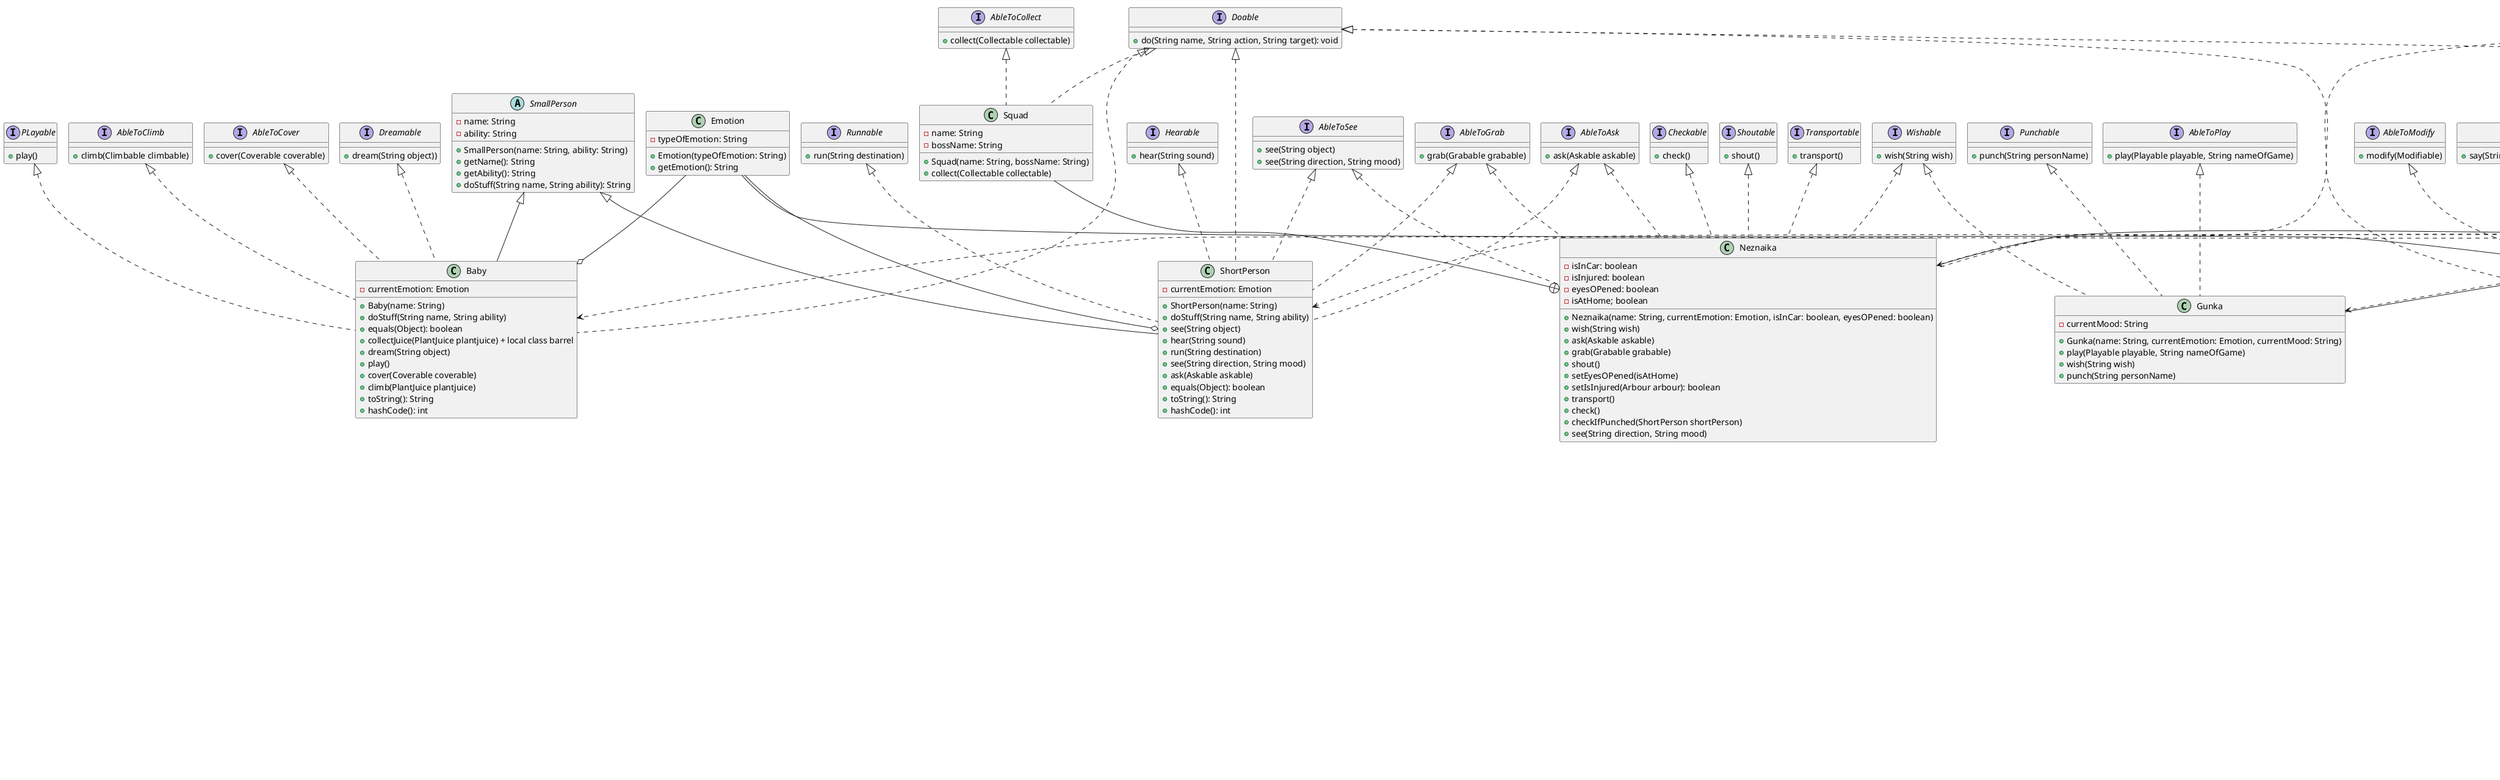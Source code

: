 @startuml
!pragma layout smetana

class Main{
+Main()
+main(String[] args)
}

Main ..> Event
Main ..> Baby
Main ..> ShortPerson
Main ..> Znaika
Main ..> Neznaika
Main ..> Toropyjka
Main ..> Syropchick
Main ..> Gunka
Main ..> Car
Main ..> Breakage
Main ..> Home
Main ..> Arbour
Main ..> Pump
Main ..> Town
Main ..> Plant
Main ..> Doctor

class Event{
- eventName: String
- emotion: String
+Event(eventName: String)
+resultEvent(eventName: String, emotion: String)
+getName(): String
+getEmotion(): String
+toString(): String
+hashCode(): int
+equals(Object): boolean
}
class Emotion{
-typeOfEmotion: String
+Emotion(typeOfEmotion: String)
+getEmotion(): String
}
abstract class SmallPerson{
- name: String
- ability: String
+SmallPerson(name: String, ability: String)
+getName(): String
+getAbility(): String
+doStuff(String name, String ability): String
}
interface Dreamable{
+dream(String object))
}
interface PLayable{
+play()
}
interface Climbable{
+climb()
}
interface AbleToClimb{
+climb(Climbable climbable)
}
class Baby extends SmallPerson implements Doable, Dreamable, PLayable, AbleToCover, AbleToClimb{
- currentEmotion: Emotion
+Baby(name: String)
+doStuff(String name, String ability)
+equals(Object): boolean
+collectJuice(PlantJuice plantjuice) + local class barrel
+dream(String object)
+play()
+cover(Coverable coverable)
+climb(PlantJuice plantjuice)
+toString(): String
+hashCode(): int
}
interface AbleToSee{
+see(String object)
}
interface Runnable{
+run(String destination)
}
interface Hearable{
+hear(String sound)
}
interface AbleToSee{
+see(String direction, String mood)
}
class ShortPerson extends SmallPerson implements AbleToSee, Runnable, Hearable, AbleToGrab, Doable, AbleToAsk{
- currentEmotion: Emotion
+ShortPerson(name: String)
+doStuff(String name, String ability)
+see(String object)
+hear(String sound)
+run(String destination)
+see(String direction, String mood)
+ask(Askable askable)
+equals(Object): boolean
+toString(): String
+hashCode(): int
}
Emotion --o Baby
Emotion --o ShortPerson
Emotion --o Znaika


interface Sayable{
+say(String name, String action): void
}
interface Thinkable{
+think(String name, String action, String durationOfThinking): void
}
interface Doable{
+do(String name, String action, String target): void
}
interface Explainable{
+explain(String name, String action): void
}
enum WeatherType{
SUNNY,
WINDY,
RAINY,
FOGGY,
SNOWY
}
interface Encouterable{
+encounter()
}
abstract Human implements Encouterable, Doable{
#name: String
#currentEmotion: Emotion
+Human(name: String, currentEmotion: Emotion)
+setCurrentEmotion(Town town)
+do(name: String, target: String)
+getName(): String
+encounter()
+equals(Object): boolean
+toString(): String
+hashCode(): int
}
interface Transportable{
+transport()
}
interface AbleToAsk{
+ask(Askable askable)
}
interface Wishable{
+wish(String wish)
}
interface AbleToGrab{
+grab(Grabable grabable)
}
interface Shoutable{
+shout()
}
interface Checkable{
+check()
}
interface AbleToStir{
+stir(Stirable stirable)
}
interface AbleToCover{
+cover(Coverable coverable)
}
interface Tightable{
+tight()
}
interface AbleToTight{
+tightStuff()
}
class Znaika extends Human implements Sayable, Explainable, Thinkable, Doable, AbleToModify, AbleToStir, AbleToTight, Askable{
+Znaika(name: String, currentEmotion: Emotion, modifiedPlant: boolean)
+explain(String name, String action)
+say(String name, String action)
+think(String name, String action, String durationOfThinking)
+doTo(String name, String action, String target)
+modifyStuff(Modifiable modifiable)
+stir(Stirable stirable)
+cover(Coverable coverable)
+tight()
+ask()
+equals(Object): boolean
+toString(): String
+hashCode(): int
}

class Neznaika extends Human implements Transportable, AbleToAsk, Wishable, AbleToGrab, Shoutable, Grabable, Checkable, AbleToSee{
-isInCar: boolean
-isInjured: boolean
-eyesOPened: boolean
-isAtHome; boolean
+Neznaika(name: String, currentEmotion: Emotion, isInCar: boolean, eyesOPened: boolean)
+wish(String wish)
+ask(Askable askable)
+grab(Grabable grabable)
+shout()
+setEyesOPened(isAtHome)
+setIsInjured(Arbour arbour): boolean
+transport()
+check()
+checkIfPunched(ShortPerson shortPerson)
+see(String direction, String mood)
}
WeatherType --* Town
interface AbleToModify{
+modify(Modifiable)
}
class Town{
-name: String
-weatherType: WeatherType
+Town(name: String, weatherType: WeatherType)
+equals(Object): boolean
+toString(): String
+hashCode(): int
}
Town ..> Znaika
class Plant implements Modifiable, Climbable{
-name: String
-plantjuice: PlantJuice
+Plant(name: String, plantjuice: PlantJuice)
+lookAlike(String object)
+climb()
+equals(Object): boolean
+toString(): String
+hashCode(): int
}
interface Modifiable{
+modify()
}
Znaika --> Plant
Plant --> Town
enum Density{
LOW,
MEDIUM,
HIGH
}
Density --* PlantJuice
PlantJuice --* Plant
interface Stirable{
+stir()
}
class PlantJuice implements Stirable{
- color: String
- levelOfDensity: Density
- flowType: Density
+Juice(color: String, levelOfDensity: Density, flowType: Density)
+thicken(PlantJuice plantjuice)
+flow(PlantJuice plantjuice)
+transformIntoRubber(PlantJuice plantjuice): String
+stir()
+equals(Object): boolean
+toString(): String
+hashCode(): int
}

'Lab4
interface AbleToDrive{
+drive(Drivable)
}
interface AbleToDrink{
+drink(String object, String amount)
}
class Syropchick extends Human implements AbleToDrive, AbleToDrink{
+Syropchick(name: String, currentEmotion: Emotion)
+drive(Drivable)
+drink(String object, String amount)
}
interface Drivable{
+drive()
}
Enum TankLevel{
FULL,
HALF,
LOW,
EMPTY
}
interface AbleToDestruct{
+destruct(Destructable)
}
interface Roll{
+rollTo(String place)
}
interface Fall{
+fallFrom(Fallable fallable, String resultOfFall)
}
class Car implements Drivable, AbleToDestruct, Roll, Fall{
-model: String
-locationOfVehicle: String
-isInMotion: boolean
+Car(model: String, locationOfVehicle: String, isInMotion: boolean)
+validateTankLevel(TankLevel tankLevel)
+rollTo(String place)
+fallFrom(Fallable fallable, String resultOfFall)
+drive()
+setLocationOfVehicle(isInMotion): String location
}
TankLevel --* Car
class Lever{
-name: String
-isPulled: boolean
+Lever(name: String, isPulled: boolean)
+setIsPulled(isInCar): boolean
}
class Pedal{
-name: String
-isPressed: boolean
+Pedal(name: String, isPressed :boolean)
+setIsPressed(isInCar): boolean
}
interface Grabable{
+grab()
}
class SteeringWheel implements Grabable{
-name: String
-isRotated: boolean
+SteeringWheel(name: String, isRotated: boolean)
+setIsRotated(isInCar):boolean
+grab()
}
Pedal --+ Car
Lever --+ Car
SteeringWheel --+ Car
Car ..> TankLevelException
class TankLevelException {
+TankLevelException(String message)
}
interface AbleToTransport{
+transport(Transportable transportable, String methodOfTransportation)
}
interface Askable{
+ask()
}
class Toropyjka extends Human implements AbleToTransport, Askable{
-questionIsAsked: boolean
+Toropyjka(name: String, currentEmotion: Emotion, questionIsAsked: boolean)
+transport(Transportable transportable, String methodOfTransportation)
+ask()
}
abstract class Place{
-name: String
+Place(name: String)
}
interface Fallable{
+fall()
}
class Breakage extends Place implements Fallable{
+Breakage(name: String)
+fall()
}
class Home extends Place{
+Home(name: String)
-peopleAtHome: ArrayList<String>
}
interface Destructable{
+destructed()
}
class Arbour extends Place implements Destructable{
-isDestructed: boolean
+Arbour(name: String, isDestructed: boolean)
+destructed()
}
interface AbleToCheck{
+check(Checkable checkable)
}
class Doctor implements AbleToCheck{
+Doctor(name: String, currentEmotion: Emotion)
+check(Checkable checkable)
}

interface AbleToPlay{
+play(Playable playable, String nameOfGame)
}
interface Punchable{
+punch(String personName)
}
class Gunka extends Human implements AbleToPlay, Wishable, Punchable{
-currentMood: String
+Gunka(name: String, currentEmotion: Emotion, currentMood: String)
+play(Playable playable, String nameOfGame)
+wish(String wish)
+punch(String personName)
}
class Pump implements Bringable{
-name: String
-isInWork: boolean
+Pump(name: String, isInWork: boolean)
+bring()
+validateWorkOfPump(): String
+attachTo()
}
interface Bringable{
+bring()
}
interface AbleToBring{
+bring(Bringable bringable)
}
interface AbleToPump{
+pump(Pumpabale pumpable)
}
class Shpuntik extends Human implements AbleToBring, AbleToPump{
+Shpuntik(name: String, currentEmotion: Emotion)
+bring(Bringable bringable)
+pump(Pumpable pumpable)
}
interface Pumpable{
+pump()
}
interface Coverable{
+cover(Side sides)
}
Enum BubbleStat{
BIG,
MEDIUM,
SMALL
}
Enum Side{
TOP,
BOTTOM,
LEFT,
RIGHT
}
class Bubble implements Pumpable, Coverable, Tightable{
-name: String
-madeOf: PlantJuice plantjuice
-bubbleSize: BubbleStat bubbleStat
-coverageArea: CoverageArea coverageArea
-timeToPump: String time
-isTighted: boolean
+Bubble(name: String, madeOf: PlantJuice plantjuice, bubbleSize: BubbleStat bubbleStat, timeToPump: String time, isTighted: boolean)
+validateBubbleCreation(Pump pump)
+pump()
+tight()
+cover(Side side)
+pop(bubbleSize): String
+setCoverageArea(bubbleSize)
+becomeBigger(String action, bubbleSize)
}
Side --* Bubble
class BubbleCreationException extends Exception{
+BubbleCreationException(String message)
}
PlantJuice --> Bubble
Bubble ..> BubbleCreationException
BubbleStat --* Bubble
interface AbleToCollect{
+collect(Collectable collectable)
}

class Squad implements AbleToCollect, Doable{
-name: String
-bossName: String
+Squad(name: String, bossName: String)
+collect(Collectable collectable)
}
Squad --+ Neznaika
interface Collectable{
+collect()
}
class RubberPipe{
-name: String
+Pipe(name: String)
+getName(): String
}
RubberPipe ..* Pump
class Fruit implements Collectable{
-name: String
+Fruit(name: String)
+collect()
}
Fruit --* Plant
@enduml